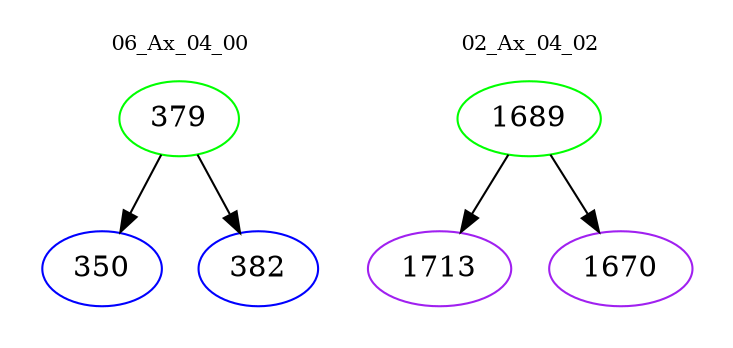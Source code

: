 digraph{
subgraph cluster_0 {
color = white
label = "06_Ax_04_00";
fontsize=10;
T0_379 [label="379", color="green"]
T0_379 -> T0_350 [color="black"]
T0_350 [label="350", color="blue"]
T0_379 -> T0_382 [color="black"]
T0_382 [label="382", color="blue"]
}
subgraph cluster_1 {
color = white
label = "02_Ax_04_02";
fontsize=10;
T1_1689 [label="1689", color="green"]
T1_1689 -> T1_1713 [color="black"]
T1_1713 [label="1713", color="purple"]
T1_1689 -> T1_1670 [color="black"]
T1_1670 [label="1670", color="purple"]
}
}
